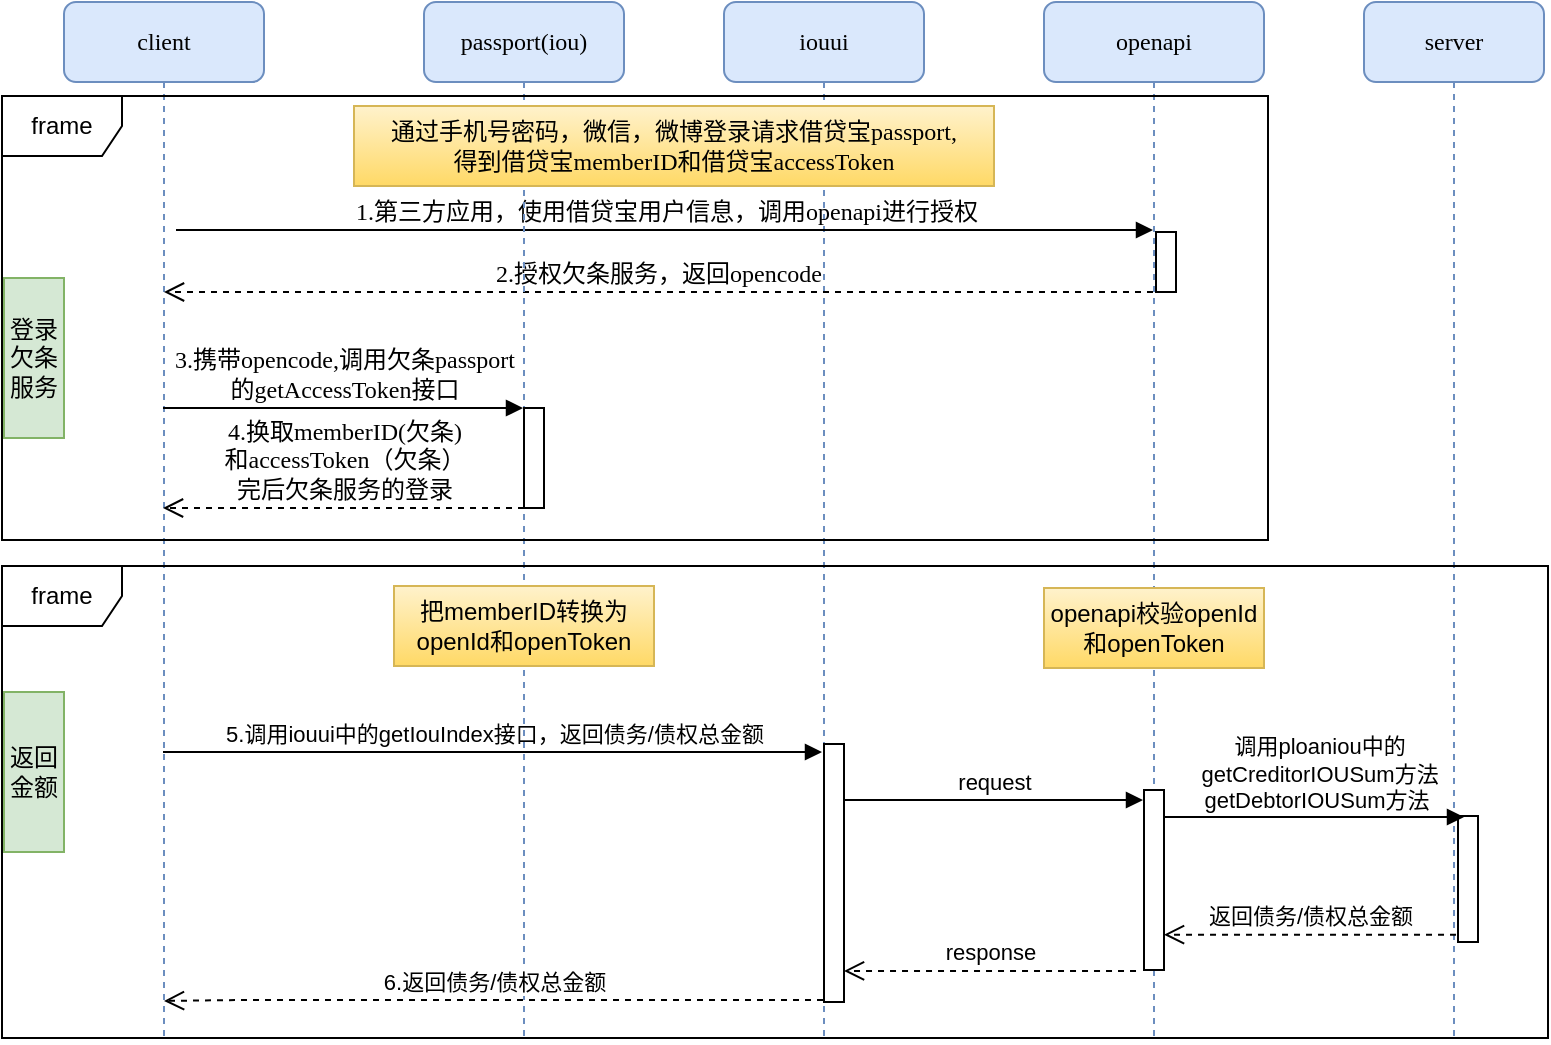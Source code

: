 <mxfile version="12.2.6" type="github" pages="1">
  <diagram name="Page-1" id="13e1069c-82ec-6db2-03f1-153e76fe0fe0">
    <mxGraphModel dx="989" dy="567" grid="0" gridSize="10" guides="1" tooltips="1" connect="1" arrows="1" fold="1" page="1" pageScale="1" pageWidth="1700" pageHeight="1100" background="#ffffff" math="0" shadow="0">
      <root>
        <mxCell id="0"/>
        <mxCell id="1" parent="0"/>
        <mxCell id="7baba1c4bc27f4b0-2" value="iouui" style="shape=umlLifeline;perimeter=lifelinePerimeter;whiteSpace=wrap;html=1;container=1;collapsible=0;recursiveResize=0;outlineConnect=0;rounded=1;shadow=0;comic=0;labelBackgroundColor=none;strokeWidth=1;fontFamily=Verdana;fontSize=12;align=center;fillColor=#dae8fc;strokeColor=#6c8ebf;" parent="1" vertex="1">
          <mxGeometry x="430" y="80" width="100" height="520" as="geometry"/>
        </mxCell>
        <mxCell id="7baba1c4bc27f4b0-19" value="" style="html=1;points=[];perimeter=orthogonalPerimeter;rounded=0;shadow=0;comic=0;labelBackgroundColor=none;strokeWidth=1;fontFamily=Verdana;fontSize=12;align=center;" parent="7baba1c4bc27f4b0-2" vertex="1">
          <mxGeometry x="50" y="371" width="10" height="129" as="geometry"/>
        </mxCell>
        <mxCell id="gdQqW5UKWcF35wgt8SVr-10" value="5.调用iouui中的getIouIndex接口，返回债务/债权总金额" style="html=1;verticalAlign=bottom;endArrow=block;" parent="7baba1c4bc27f4b0-2" edge="1">
          <mxGeometry width="80" relative="1" as="geometry">
            <mxPoint x="-280.5" y="375" as="sourcePoint"/>
            <mxPoint x="49" y="375" as="targetPoint"/>
          </mxGeometry>
        </mxCell>
        <mxCell id="7baba1c4bc27f4b0-4" value="openapi" style="shape=umlLifeline;perimeter=lifelinePerimeter;whiteSpace=wrap;html=1;container=1;collapsible=0;recursiveResize=0;outlineConnect=0;rounded=1;shadow=0;comic=0;labelBackgroundColor=none;strokeWidth=1;fontFamily=Verdana;fontSize=12;align=center;fillColor=#dae8fc;strokeColor=#6c8ebf;" parent="1" vertex="1">
          <mxGeometry x="590" y="80" width="110" height="520" as="geometry"/>
        </mxCell>
        <mxCell id="7baba1c4bc27f4b0-10" value="" style="html=1;points=[];perimeter=orthogonalPerimeter;rounded=0;shadow=0;comic=0;labelBackgroundColor=none;strokeWidth=1;fontFamily=Verdana;fontSize=12;align=center;" parent="7baba1c4bc27f4b0-4" vertex="1">
          <mxGeometry x="56" y="115" width="10" height="30" as="geometry"/>
        </mxCell>
        <mxCell id="7baba1c4bc27f4b0-28" value="" style="html=1;points=[];perimeter=orthogonalPerimeter;rounded=0;shadow=0;comic=0;labelBackgroundColor=none;strokeWidth=1;fontFamily=Verdana;fontSize=12;align=center;" parent="7baba1c4bc27f4b0-4" vertex="1">
          <mxGeometry x="50" y="394" width="10" height="90" as="geometry"/>
        </mxCell>
        <mxCell id="9OmuGr6ANbS1k94bwXg4-8" value="openapi校验openId和openToken" style="rounded=0;whiteSpace=wrap;html=1;gradientColor=#ffd966;fillColor=#fff2cc;strokeColor=#d6b656;" parent="7baba1c4bc27f4b0-4" vertex="1">
          <mxGeometry y="293" width="110" height="40" as="geometry"/>
        </mxCell>
        <mxCell id="7baba1c4bc27f4b0-5" value="server" style="shape=umlLifeline;perimeter=lifelinePerimeter;whiteSpace=wrap;html=1;container=1;collapsible=0;recursiveResize=0;outlineConnect=0;rounded=1;shadow=0;comic=0;labelBackgroundColor=none;strokeWidth=1;fontFamily=Verdana;fontSize=12;align=center;fillColor=#dae8fc;strokeColor=#6c8ebf;" parent="1" vertex="1">
          <mxGeometry x="750" y="80" width="90" height="520" as="geometry"/>
        </mxCell>
        <mxCell id="7baba1c4bc27f4b0-8" value="client" style="shape=umlLifeline;perimeter=lifelinePerimeter;whiteSpace=wrap;html=1;container=1;collapsible=0;recursiveResize=0;outlineConnect=0;rounded=1;shadow=0;comic=0;labelBackgroundColor=none;strokeWidth=1;fontFamily=Verdana;fontSize=12;align=center;fillColor=#dae8fc;strokeColor=#6c8ebf;" parent="1" vertex="1">
          <mxGeometry x="100" y="80" width="100" height="520" as="geometry"/>
        </mxCell>
        <mxCell id="7baba1c4bc27f4b0-21" value="2.授权欠条服务，返回opencode" style="html=1;verticalAlign=bottom;endArrow=open;dashed=1;endSize=8;labelBackgroundColor=none;fontFamily=Verdana;fontSize=12;edgeStyle=elbowEdgeStyle;elbow=vertical;" parent="1" edge="1">
          <mxGeometry relative="1" as="geometry">
            <mxPoint x="150" y="225" as="targetPoint"/>
            <Array as="points">
              <mxPoint x="460" y="225"/>
              <mxPoint x="155" y="215"/>
              <mxPoint x="665" y="235"/>
              <mxPoint x="695" y="235"/>
            </Array>
            <mxPoint x="644.5" y="225" as="sourcePoint"/>
          </mxGeometry>
        </mxCell>
        <mxCell id="7baba1c4bc27f4b0-23" value="3.携带opencode,调用欠条passport&lt;br&gt;的getAccessToken接口" style="html=1;verticalAlign=bottom;endArrow=block;labelBackgroundColor=none;fontFamily=Verdana;fontSize=12;" parent="1" edge="1">
          <mxGeometry relative="1" as="geometry">
            <mxPoint x="149.5" y="283" as="sourcePoint"/>
            <mxPoint x="329.5" y="283" as="targetPoint"/>
            <Array as="points">
              <mxPoint x="170" y="283"/>
            </Array>
          </mxGeometry>
        </mxCell>
        <mxCell id="gdQqW5UKWcF35wgt8SVr-1" value="&lt;br&gt;1.第三方应用，使用借贷宝用户信息，调用openapi进行授权" style="html=1;verticalAlign=bottom;endArrow=block;labelBackgroundColor=none;fontFamily=Verdana;fontSize=12;edgeStyle=elbowEdgeStyle;elbow=vertical;" parent="1" edge="1">
          <mxGeometry relative="1" as="geometry">
            <mxPoint x="156" y="194" as="sourcePoint"/>
            <mxPoint x="644.5" y="194.429" as="targetPoint"/>
            <Array as="points"/>
          </mxGeometry>
        </mxCell>
        <mxCell id="gdQqW5UKWcF35wgt8SVr-6" value="4.换取memberID(欠条)&lt;br&gt;和accessToken（欠条）&lt;br&gt;完后欠条服务的登录" style="html=1;verticalAlign=bottom;endArrow=open;dashed=1;endSize=8;labelBackgroundColor=none;fontFamily=Verdana;fontSize=12;" parent="1" edge="1">
          <mxGeometry relative="1" as="geometry">
            <mxPoint x="149.5" y="333" as="targetPoint"/>
            <mxPoint x="330" y="333" as="sourcePoint"/>
          </mxGeometry>
        </mxCell>
        <mxCell id="7baba1c4bc27f4b0-3" value="passport(iou)" style="shape=umlLifeline;perimeter=lifelinePerimeter;whiteSpace=wrap;html=1;container=1;collapsible=0;recursiveResize=0;outlineConnect=0;rounded=1;shadow=0;comic=0;labelBackgroundColor=none;strokeWidth=1;fontFamily=Verdana;fontSize=12;align=center;fillColor=#dae8fc;strokeColor=#6c8ebf;" parent="1" vertex="1">
          <mxGeometry x="280" y="80" width="100" height="520" as="geometry"/>
        </mxCell>
        <mxCell id="gdQqW5UKWcF35wgt8SVr-12" value="" style="html=1;points=[];perimeter=orthogonalPerimeter;" parent="7baba1c4bc27f4b0-3" vertex="1">
          <mxGeometry x="50" y="203" width="10" height="50" as="geometry"/>
        </mxCell>
        <mxCell id="gdQqW5UKWcF35wgt8SVr-11" value="request" style="html=1;verticalAlign=bottom;endArrow=block;" parent="1" source="7baba1c4bc27f4b0-19" edge="1">
          <mxGeometry width="80" relative="1" as="geometry">
            <mxPoint x="494" y="481" as="sourcePoint"/>
            <mxPoint x="639.5" y="479" as="targetPoint"/>
            <Array as="points">
              <mxPoint x="580" y="479"/>
            </Array>
          </mxGeometry>
        </mxCell>
        <mxCell id="gdQqW5UKWcF35wgt8SVr-16" value="response" style="html=1;verticalAlign=bottom;endArrow=open;dashed=1;endSize=8;exitX=-0.399;exitY=1.005;exitDx=0;exitDy=0;exitPerimeter=0;" parent="1" source="7baba1c4bc27f4b0-28" target="7baba1c4bc27f4b0-19" edge="1">
          <mxGeometry relative="1" as="geometry">
            <mxPoint x="570" y="519" as="sourcePoint"/>
            <mxPoint x="500" y="529" as="targetPoint"/>
          </mxGeometry>
        </mxCell>
        <mxCell id="gdQqW5UKWcF35wgt8SVr-17" value="" style="html=1;points=[];perimeter=orthogonalPerimeter;" parent="1" vertex="1">
          <mxGeometry x="797" y="487" width="10" height="63" as="geometry"/>
        </mxCell>
        <mxCell id="gdQqW5UKWcF35wgt8SVr-21" value="返回债务/债权总金额" style="html=1;verticalAlign=bottom;endArrow=open;dashed=1;endSize=8;exitX=-0.399;exitY=1.005;exitDx=0;exitDy=0;exitPerimeter=0;" parent="1" edge="1">
          <mxGeometry relative="1" as="geometry">
            <mxPoint x="796.01" y="546.35" as="sourcePoint"/>
            <mxPoint x="650.0" y="546.35" as="targetPoint"/>
          </mxGeometry>
        </mxCell>
        <mxCell id="gdQqW5UKWcF35wgt8SVr-22" value="6.返回债务/债权总金额" style="html=1;verticalAlign=bottom;endArrow=open;dashed=1;endSize=8;" parent="1" edge="1">
          <mxGeometry relative="1" as="geometry">
            <mxPoint x="479.5" y="579" as="sourcePoint"/>
            <mxPoint x="150.0" y="579.45" as="targetPoint"/>
            <Array as="points">
              <mxPoint x="190" y="579"/>
            </Array>
          </mxGeometry>
        </mxCell>
        <mxCell id="gdQqW5UKWcF35wgt8SVr-23" value="&amp;nbsp;调用ploaniou中的&lt;br&gt;&amp;nbsp;getCreditorIOUSum方法&lt;br&gt;getDebtorIOUSum方法" style="html=1;verticalAlign=bottom;endArrow=block;" parent="1" edge="1">
          <mxGeometry width="80" relative="1" as="geometry">
            <mxPoint x="650.5" y="487.5" as="sourcePoint"/>
            <mxPoint x="800" y="487.5" as="targetPoint"/>
            <Array as="points">
              <mxPoint x="740.5" y="487.5"/>
            </Array>
          </mxGeometry>
        </mxCell>
        <mxCell id="9OmuGr6ANbS1k94bwXg4-11" value="登录欠条服务" style="rounded=0;whiteSpace=wrap;html=1;fillColor=#d5e8d4;strokeColor=#82b366;" parent="1" vertex="1">
          <mxGeometry x="70" y="218" width="30" height="80" as="geometry"/>
        </mxCell>
        <mxCell id="9OmuGr6ANbS1k94bwXg4-14" value="返回&lt;br&gt;金额" style="rounded=0;whiteSpace=wrap;html=1;fillColor=#d5e8d4;strokeColor=#82b366;" parent="1" vertex="1">
          <mxGeometry x="70" y="425" width="30" height="80" as="geometry"/>
        </mxCell>
        <mxCell id="9OmuGr6ANbS1k94bwXg4-24" value="把memberID转换为openId和openToken" style="rounded=0;whiteSpace=wrap;html=1;gradientColor=#ffd966;fillColor=#fff2cc;strokeColor=#d6b656;" parent="1" vertex="1">
          <mxGeometry x="265" y="372" width="130" height="40" as="geometry"/>
        </mxCell>
        <mxCell id="kx64ISdg5gA9TyvqFG6k-1" value="&lt;span style=&quot;font-family: &amp;#34;verdana&amp;#34;&quot;&gt;通过手机号密码，微信，微博登录请求借贷宝passport,&lt;/span&gt;&lt;br style=&quot;font-family: &amp;#34;verdana&amp;#34;&quot;&gt;&lt;span style=&quot;font-family: &amp;#34;verdana&amp;#34;&quot;&gt;得到借贷宝memberID和借贷宝accessToken&lt;/span&gt;" style="rounded=0;whiteSpace=wrap;html=1;gradientColor=#ffd966;fillColor=#fff2cc;strokeColor=#d6b656;" parent="1" vertex="1">
          <mxGeometry x="245" y="132" width="320" height="40" as="geometry"/>
        </mxCell>
        <mxCell id="RaOKE88ktWt_zm394A-6-3" value="frame" style="shape=umlFrame;whiteSpace=wrap;html=1;" vertex="1" parent="1">
          <mxGeometry x="69" y="127" width="633" height="222" as="geometry"/>
        </mxCell>
        <mxCell id="RaOKE88ktWt_zm394A-6-5" value="frame" style="shape=umlFrame;whiteSpace=wrap;html=1;" vertex="1" parent="1">
          <mxGeometry x="69" y="362" width="773" height="236" as="geometry"/>
        </mxCell>
      </root>
    </mxGraphModel>
  </diagram>
</mxfile>
